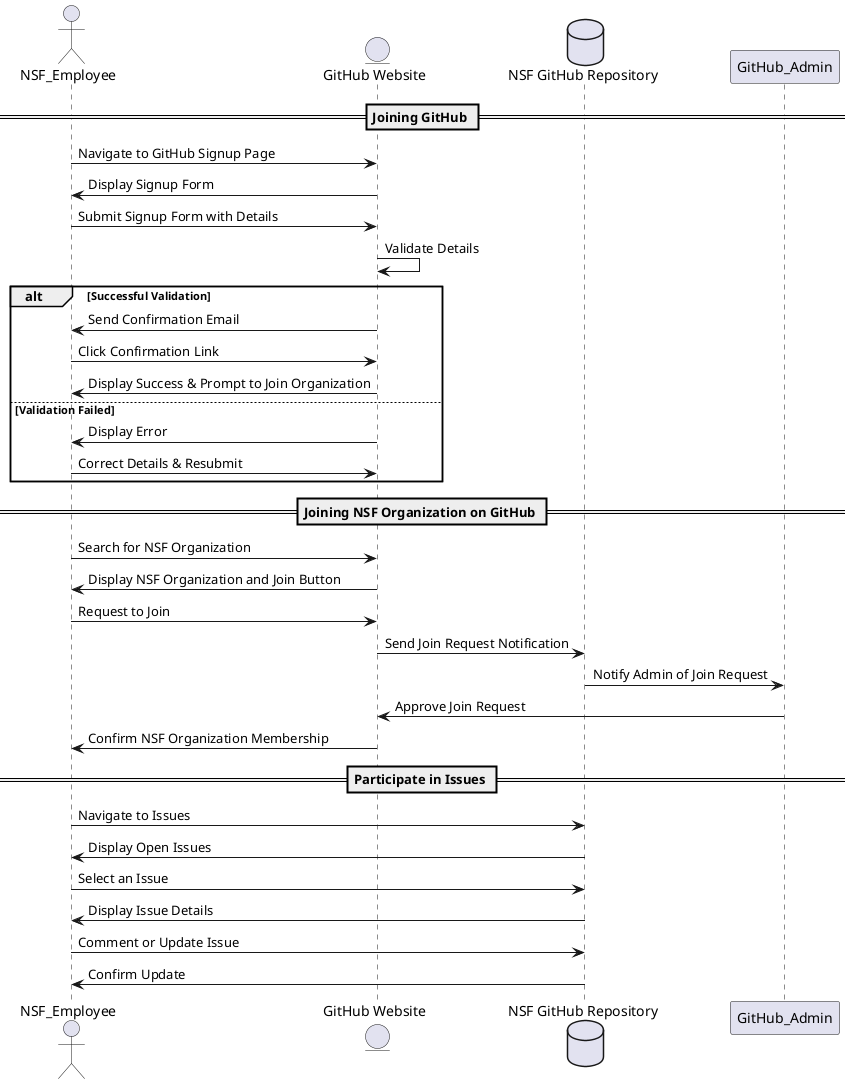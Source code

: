 @startuml
actor NSF_Employee as employee
entity "GitHub Website" as github
database "NSF GitHub Repository" as nsf_repo

== Joining GitHub ==
employee -> github : Navigate to GitHub Signup Page
github -> employee : Display Signup Form
employee -> github : Submit Signup Form with Details
github -> github : Validate Details
alt Successful Validation
    github -> employee : Send Confirmation Email
    employee -> github : Click Confirmation Link
    github -> employee : Display Success & Prompt to Join Organization
else Validation Failed
    github -> employee : Display Error
    employee -> github : Correct Details & Resubmit
end

== Joining NSF Organization on GitHub ==
employee -> github : Search for NSF Organization
github -> employee : Display NSF Organization and Join Button
employee -> github : Request to Join
github -> nsf_repo : Send Join Request Notification
nsf_repo -> GitHub_Admin : Notify Admin of Join Request
GitHub_Admin -> github : Approve Join Request
github -> employee : Confirm NSF Organization Membership

== Participate in Issues ==
employee -> nsf_repo : Navigate to Issues
nsf_repo -> employee : Display Open Issues
employee -> nsf_repo : Select an Issue
nsf_repo -> employee : Display Issue Details
employee -> nsf_repo : Comment or Update Issue
nsf_repo -> employee : Confirm Update

@enduml